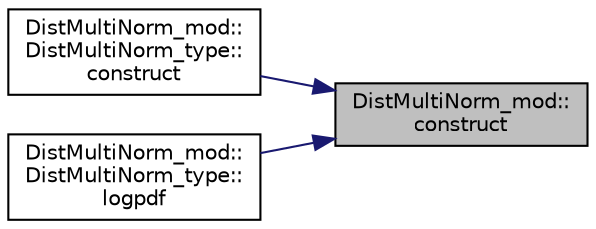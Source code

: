digraph "DistMultiNorm_mod::construct"
{
 // LATEX_PDF_SIZE
  edge [fontname="Helvetica",fontsize="10",labelfontname="Helvetica",labelfontsize="10"];
  node [fontname="Helvetica",fontsize="10",shape=record];
  rankdir="RL";
  Node1 [label="DistMultiNorm_mod::\lconstruct",height=0.2,width=0.4,color="black", fillcolor="grey75", style="filled", fontcolor="black",tooltip="Set the DistMultiNorm properties and return an object of type DistMultiNorm_type containing the prope..."];
  Node1 -> Node2 [dir="back",color="midnightblue",fontsize="10",style="solid"];
  Node2 [label="DistMultiNorm_mod::\lDistMultiNorm_type::\lconstruct",height=0.2,width=0.4,color="black", fillcolor="white", style="filled",URL="$structDistMultiNorm__mod_1_1DistMultiNorm__type.html#acf0494e4fa7a8b34e96380f0d4c534b5",tooltip="Set the DistMultiNorm properties and return an object of type DistMultiNorm_type containing the prope..."];
  Node1 -> Node3 [dir="back",color="midnightblue",fontsize="10",style="solid"];
  Node3 [label="DistMultiNorm_mod::\lDistMultiNorm_type::\llogpdf",height=0.2,width=0.4,color="black", fillcolor="white", style="filled",URL="$structDistMultiNorm__mod_1_1DistMultiNorm__type.html#a8415a9a3a812620539da264de573717a",tooltip=" "];
}
